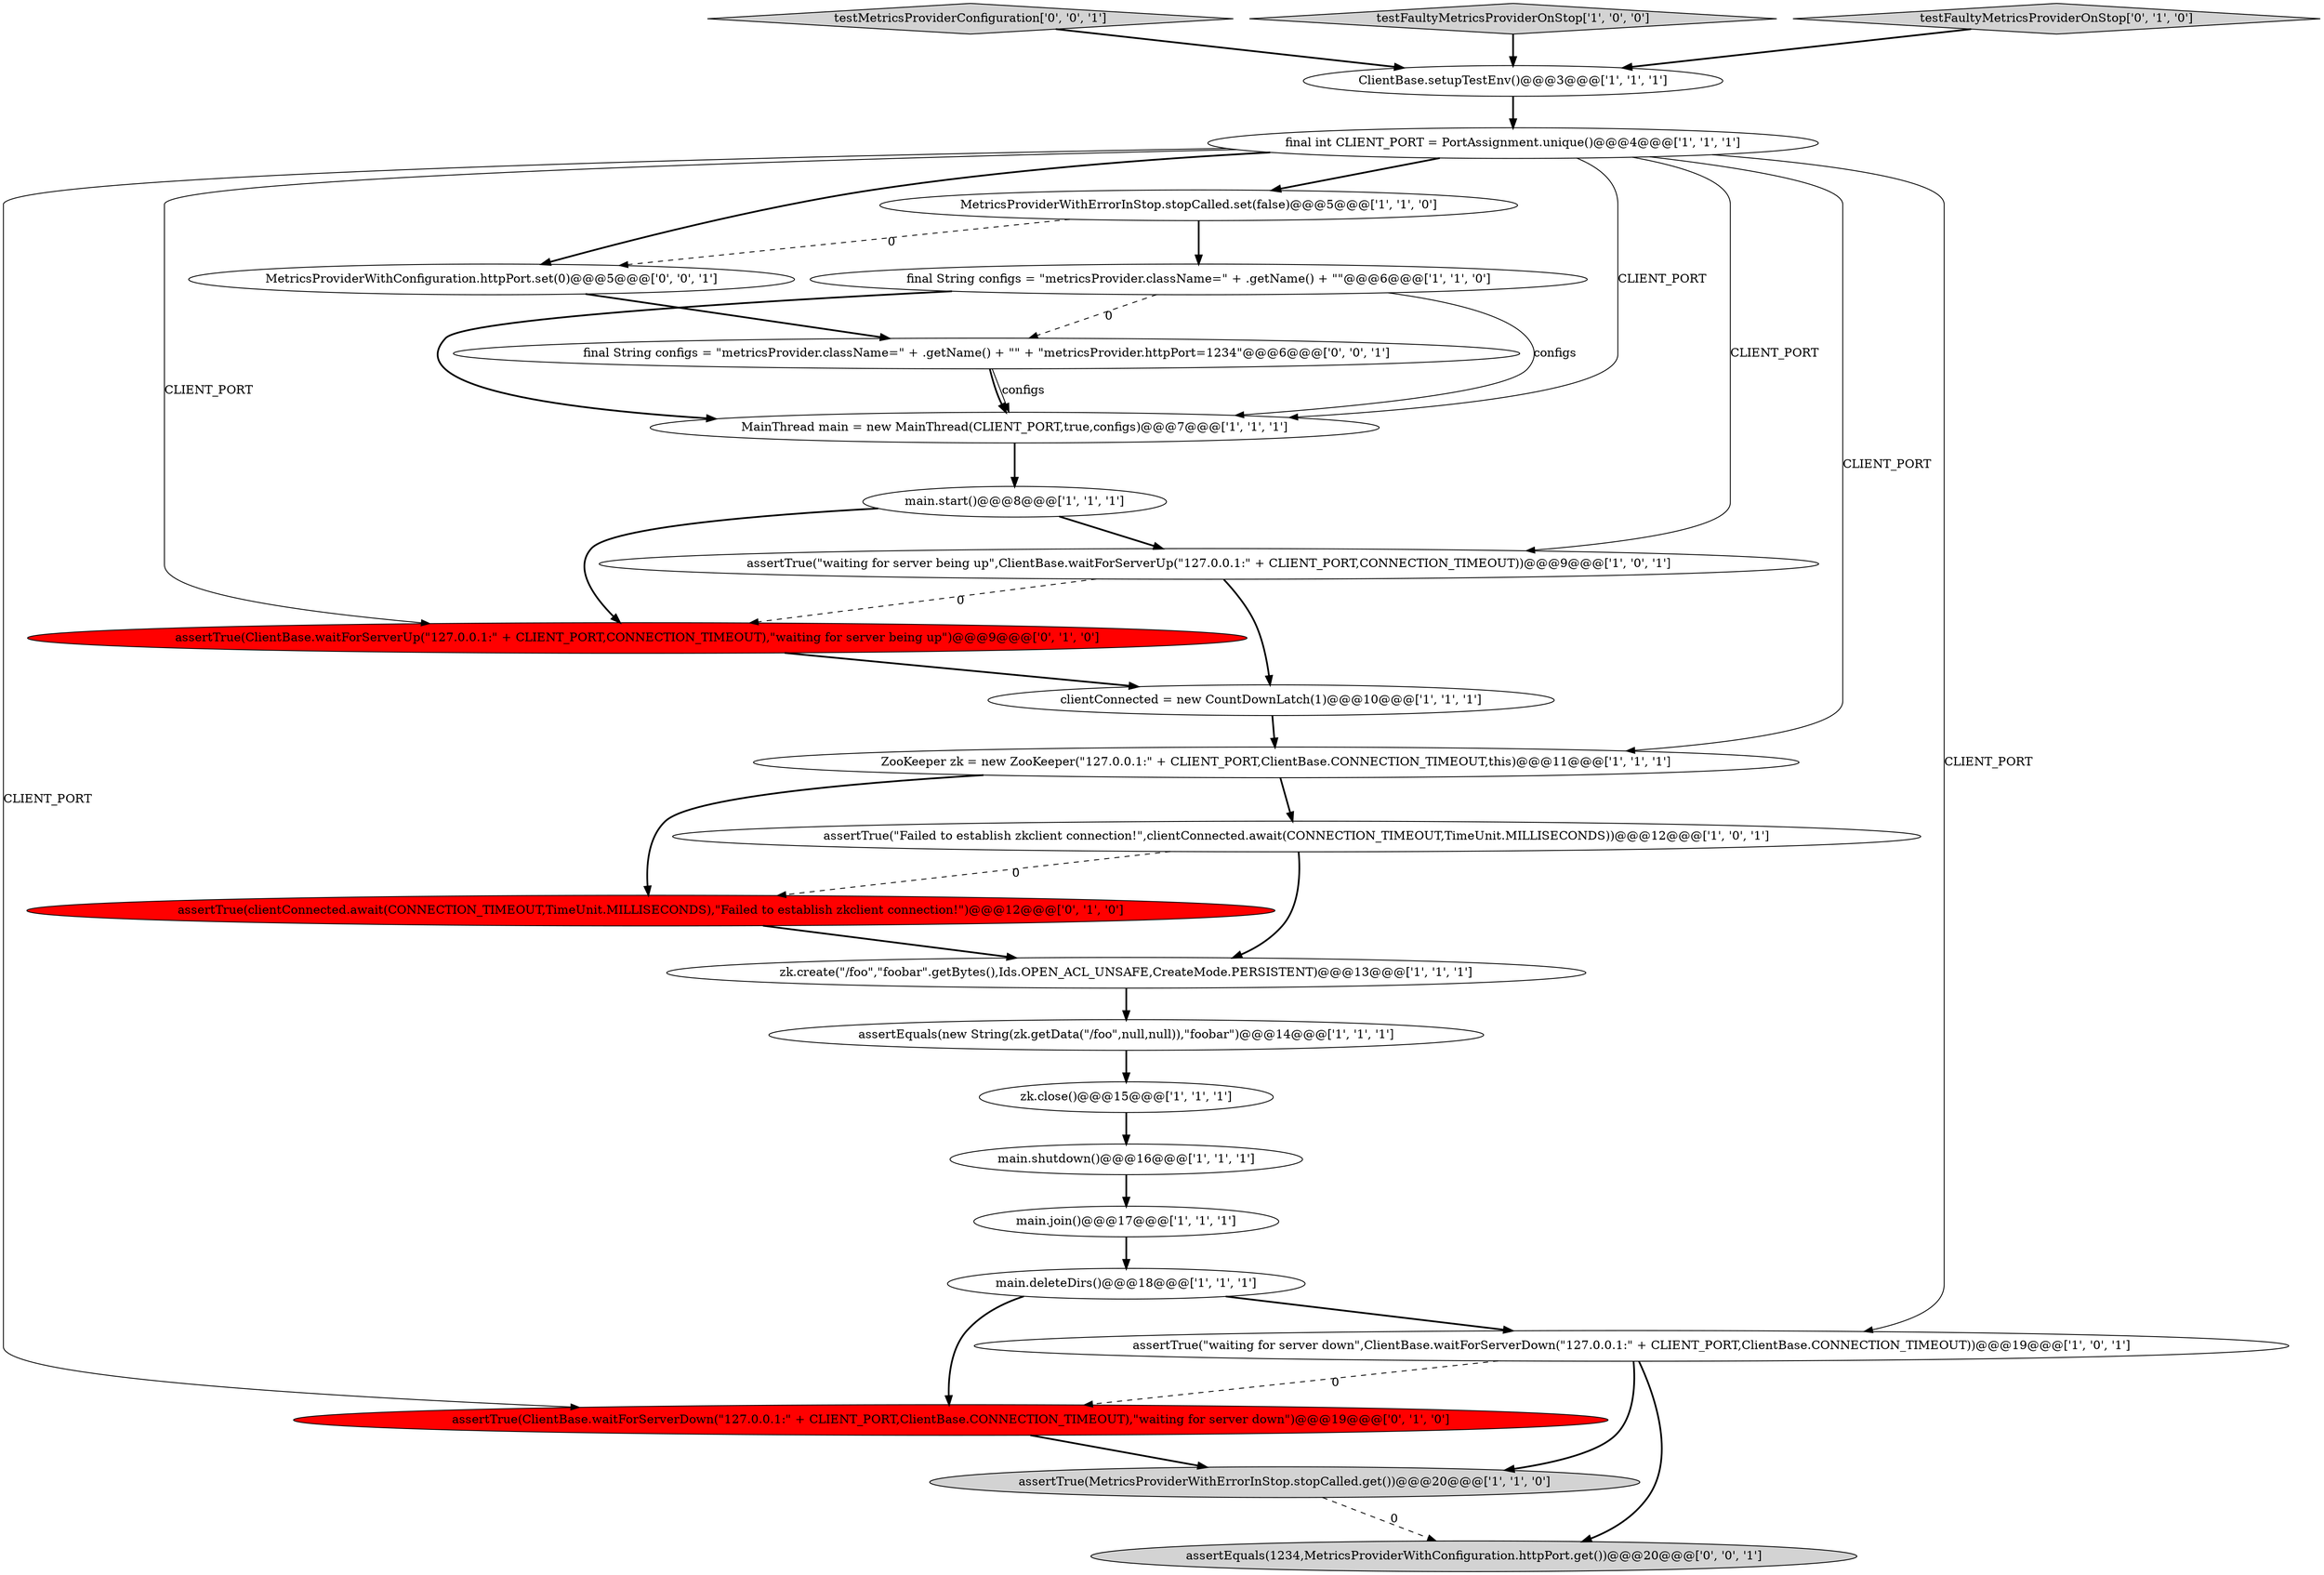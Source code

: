 digraph {
18 [style = filled, label = "assertEquals(new String(zk.getData(\"/foo\",null,null)),\"foobar\")@@@14@@@['1', '1', '1']", fillcolor = white, shape = ellipse image = "AAA0AAABBB1BBB"];
15 [style = filled, label = "final int CLIENT_PORT = PortAssignment.unique()@@@4@@@['1', '1', '1']", fillcolor = white, shape = ellipse image = "AAA0AAABBB1BBB"];
13 [style = filled, label = "assertTrue(\"waiting for server down\",ClientBase.waitForServerDown(\"127.0.0.1:\" + CLIENT_PORT,ClientBase.CONNECTION_TIMEOUT))@@@19@@@['1', '0', '1']", fillcolor = white, shape = ellipse image = "AAA0AAABBB1BBB"];
3 [style = filled, label = "zk.close()@@@15@@@['1', '1', '1']", fillcolor = white, shape = ellipse image = "AAA0AAABBB1BBB"];
25 [style = filled, label = "testMetricsProviderConfiguration['0', '0', '1']", fillcolor = lightgray, shape = diamond image = "AAA0AAABBB3BBB"];
7 [style = filled, label = "ZooKeeper zk = new ZooKeeper(\"127.0.0.1:\" + CLIENT_PORT,ClientBase.CONNECTION_TIMEOUT,this)@@@11@@@['1', '1', '1']", fillcolor = white, shape = ellipse image = "AAA0AAABBB1BBB"];
1 [style = filled, label = "assertTrue(\"Failed to establish zkclient connection!\",clientConnected.await(CONNECTION_TIMEOUT,TimeUnit.MILLISECONDS))@@@12@@@['1', '0', '1']", fillcolor = white, shape = ellipse image = "AAA0AAABBB1BBB"];
5 [style = filled, label = "ClientBase.setupTestEnv()@@@3@@@['1', '1', '1']", fillcolor = white, shape = ellipse image = "AAA0AAABBB1BBB"];
20 [style = filled, label = "assertTrue(ClientBase.waitForServerDown(\"127.0.0.1:\" + CLIENT_PORT,ClientBase.CONNECTION_TIMEOUT),\"waiting for server down\")@@@19@@@['0', '1', '0']", fillcolor = red, shape = ellipse image = "AAA1AAABBB2BBB"];
11 [style = filled, label = "main.deleteDirs()@@@18@@@['1', '1', '1']", fillcolor = white, shape = ellipse image = "AAA0AAABBB1BBB"];
14 [style = filled, label = "assertTrue(\"waiting for server being up\",ClientBase.waitForServerUp(\"127.0.0.1:\" + CLIENT_PORT,CONNECTION_TIMEOUT))@@@9@@@['1', '0', '1']", fillcolor = white, shape = ellipse image = "AAA0AAABBB1BBB"];
17 [style = filled, label = "MainThread main = new MainThread(CLIENT_PORT,true,configs)@@@7@@@['1', '1', '1']", fillcolor = white, shape = ellipse image = "AAA0AAABBB1BBB"];
9 [style = filled, label = "testFaultyMetricsProviderOnStop['1', '0', '0']", fillcolor = lightgray, shape = diamond image = "AAA0AAABBB1BBB"];
21 [style = filled, label = "assertTrue(ClientBase.waitForServerUp(\"127.0.0.1:\" + CLIENT_PORT,CONNECTION_TIMEOUT),\"waiting for server being up\")@@@9@@@['0', '1', '0']", fillcolor = red, shape = ellipse image = "AAA1AAABBB2BBB"];
23 [style = filled, label = "MetricsProviderWithConfiguration.httpPort.set(0)@@@5@@@['0', '0', '1']", fillcolor = white, shape = ellipse image = "AAA0AAABBB3BBB"];
26 [style = filled, label = "final String configs = \"metricsProvider.className=\" + .getName() + \"\" + \"metricsProvider.httpPort=1234\"@@@6@@@['0', '0', '1']", fillcolor = white, shape = ellipse image = "AAA0AAABBB3BBB"];
10 [style = filled, label = "zk.create(\"/foo\",\"foobar\".getBytes(),Ids.OPEN_ACL_UNSAFE,CreateMode.PERSISTENT)@@@13@@@['1', '1', '1']", fillcolor = white, shape = ellipse image = "AAA0AAABBB1BBB"];
16 [style = filled, label = "MetricsProviderWithErrorInStop.stopCalled.set(false)@@@5@@@['1', '1', '0']", fillcolor = white, shape = ellipse image = "AAA0AAABBB1BBB"];
2 [style = filled, label = "main.join()@@@17@@@['1', '1', '1']", fillcolor = white, shape = ellipse image = "AAA0AAABBB1BBB"];
24 [style = filled, label = "assertEquals(1234,MetricsProviderWithConfiguration.httpPort.get())@@@20@@@['0', '0', '1']", fillcolor = lightgray, shape = ellipse image = "AAA0AAABBB3BBB"];
6 [style = filled, label = "assertTrue(MetricsProviderWithErrorInStop.stopCalled.get())@@@20@@@['1', '1', '0']", fillcolor = lightgray, shape = ellipse image = "AAA0AAABBB1BBB"];
22 [style = filled, label = "testFaultyMetricsProviderOnStop['0', '1', '0']", fillcolor = lightgray, shape = diamond image = "AAA0AAABBB2BBB"];
19 [style = filled, label = "assertTrue(clientConnected.await(CONNECTION_TIMEOUT,TimeUnit.MILLISECONDS),\"Failed to establish zkclient connection!\")@@@12@@@['0', '1', '0']", fillcolor = red, shape = ellipse image = "AAA1AAABBB2BBB"];
0 [style = filled, label = "main.start()@@@8@@@['1', '1', '1']", fillcolor = white, shape = ellipse image = "AAA0AAABBB1BBB"];
8 [style = filled, label = "clientConnected = new CountDownLatch(1)@@@10@@@['1', '1', '1']", fillcolor = white, shape = ellipse image = "AAA0AAABBB1BBB"];
12 [style = filled, label = "final String configs = \"metricsProvider.className=\" + .getName() + \"\"@@@6@@@['1', '1', '0']", fillcolor = white, shape = ellipse image = "AAA0AAABBB1BBB"];
4 [style = filled, label = "main.shutdown()@@@16@@@['1', '1', '1']", fillcolor = white, shape = ellipse image = "AAA0AAABBB1BBB"];
10->18 [style = bold, label=""];
11->20 [style = bold, label=""];
18->3 [style = bold, label=""];
15->23 [style = bold, label=""];
7->1 [style = bold, label=""];
13->24 [style = bold, label=""];
26->17 [style = bold, label=""];
12->17 [style = solid, label="configs"];
13->20 [style = dashed, label="0"];
12->17 [style = bold, label=""];
1->19 [style = dashed, label="0"];
21->8 [style = bold, label=""];
23->26 [style = bold, label=""];
5->15 [style = bold, label=""];
19->10 [style = bold, label=""];
15->14 [style = solid, label="CLIENT_PORT"];
16->23 [style = dashed, label="0"];
0->21 [style = bold, label=""];
4->2 [style = bold, label=""];
20->6 [style = bold, label=""];
15->17 [style = solid, label="CLIENT_PORT"];
15->16 [style = bold, label=""];
3->4 [style = bold, label=""];
22->5 [style = bold, label=""];
8->7 [style = bold, label=""];
15->21 [style = solid, label="CLIENT_PORT"];
12->26 [style = dashed, label="0"];
0->14 [style = bold, label=""];
17->0 [style = bold, label=""];
15->7 [style = solid, label="CLIENT_PORT"];
15->13 [style = solid, label="CLIENT_PORT"];
6->24 [style = dashed, label="0"];
11->13 [style = bold, label=""];
9->5 [style = bold, label=""];
15->20 [style = solid, label="CLIENT_PORT"];
25->5 [style = bold, label=""];
14->21 [style = dashed, label="0"];
14->8 [style = bold, label=""];
13->6 [style = bold, label=""];
1->10 [style = bold, label=""];
7->19 [style = bold, label=""];
16->12 [style = bold, label=""];
2->11 [style = bold, label=""];
26->17 [style = solid, label="configs"];
}
